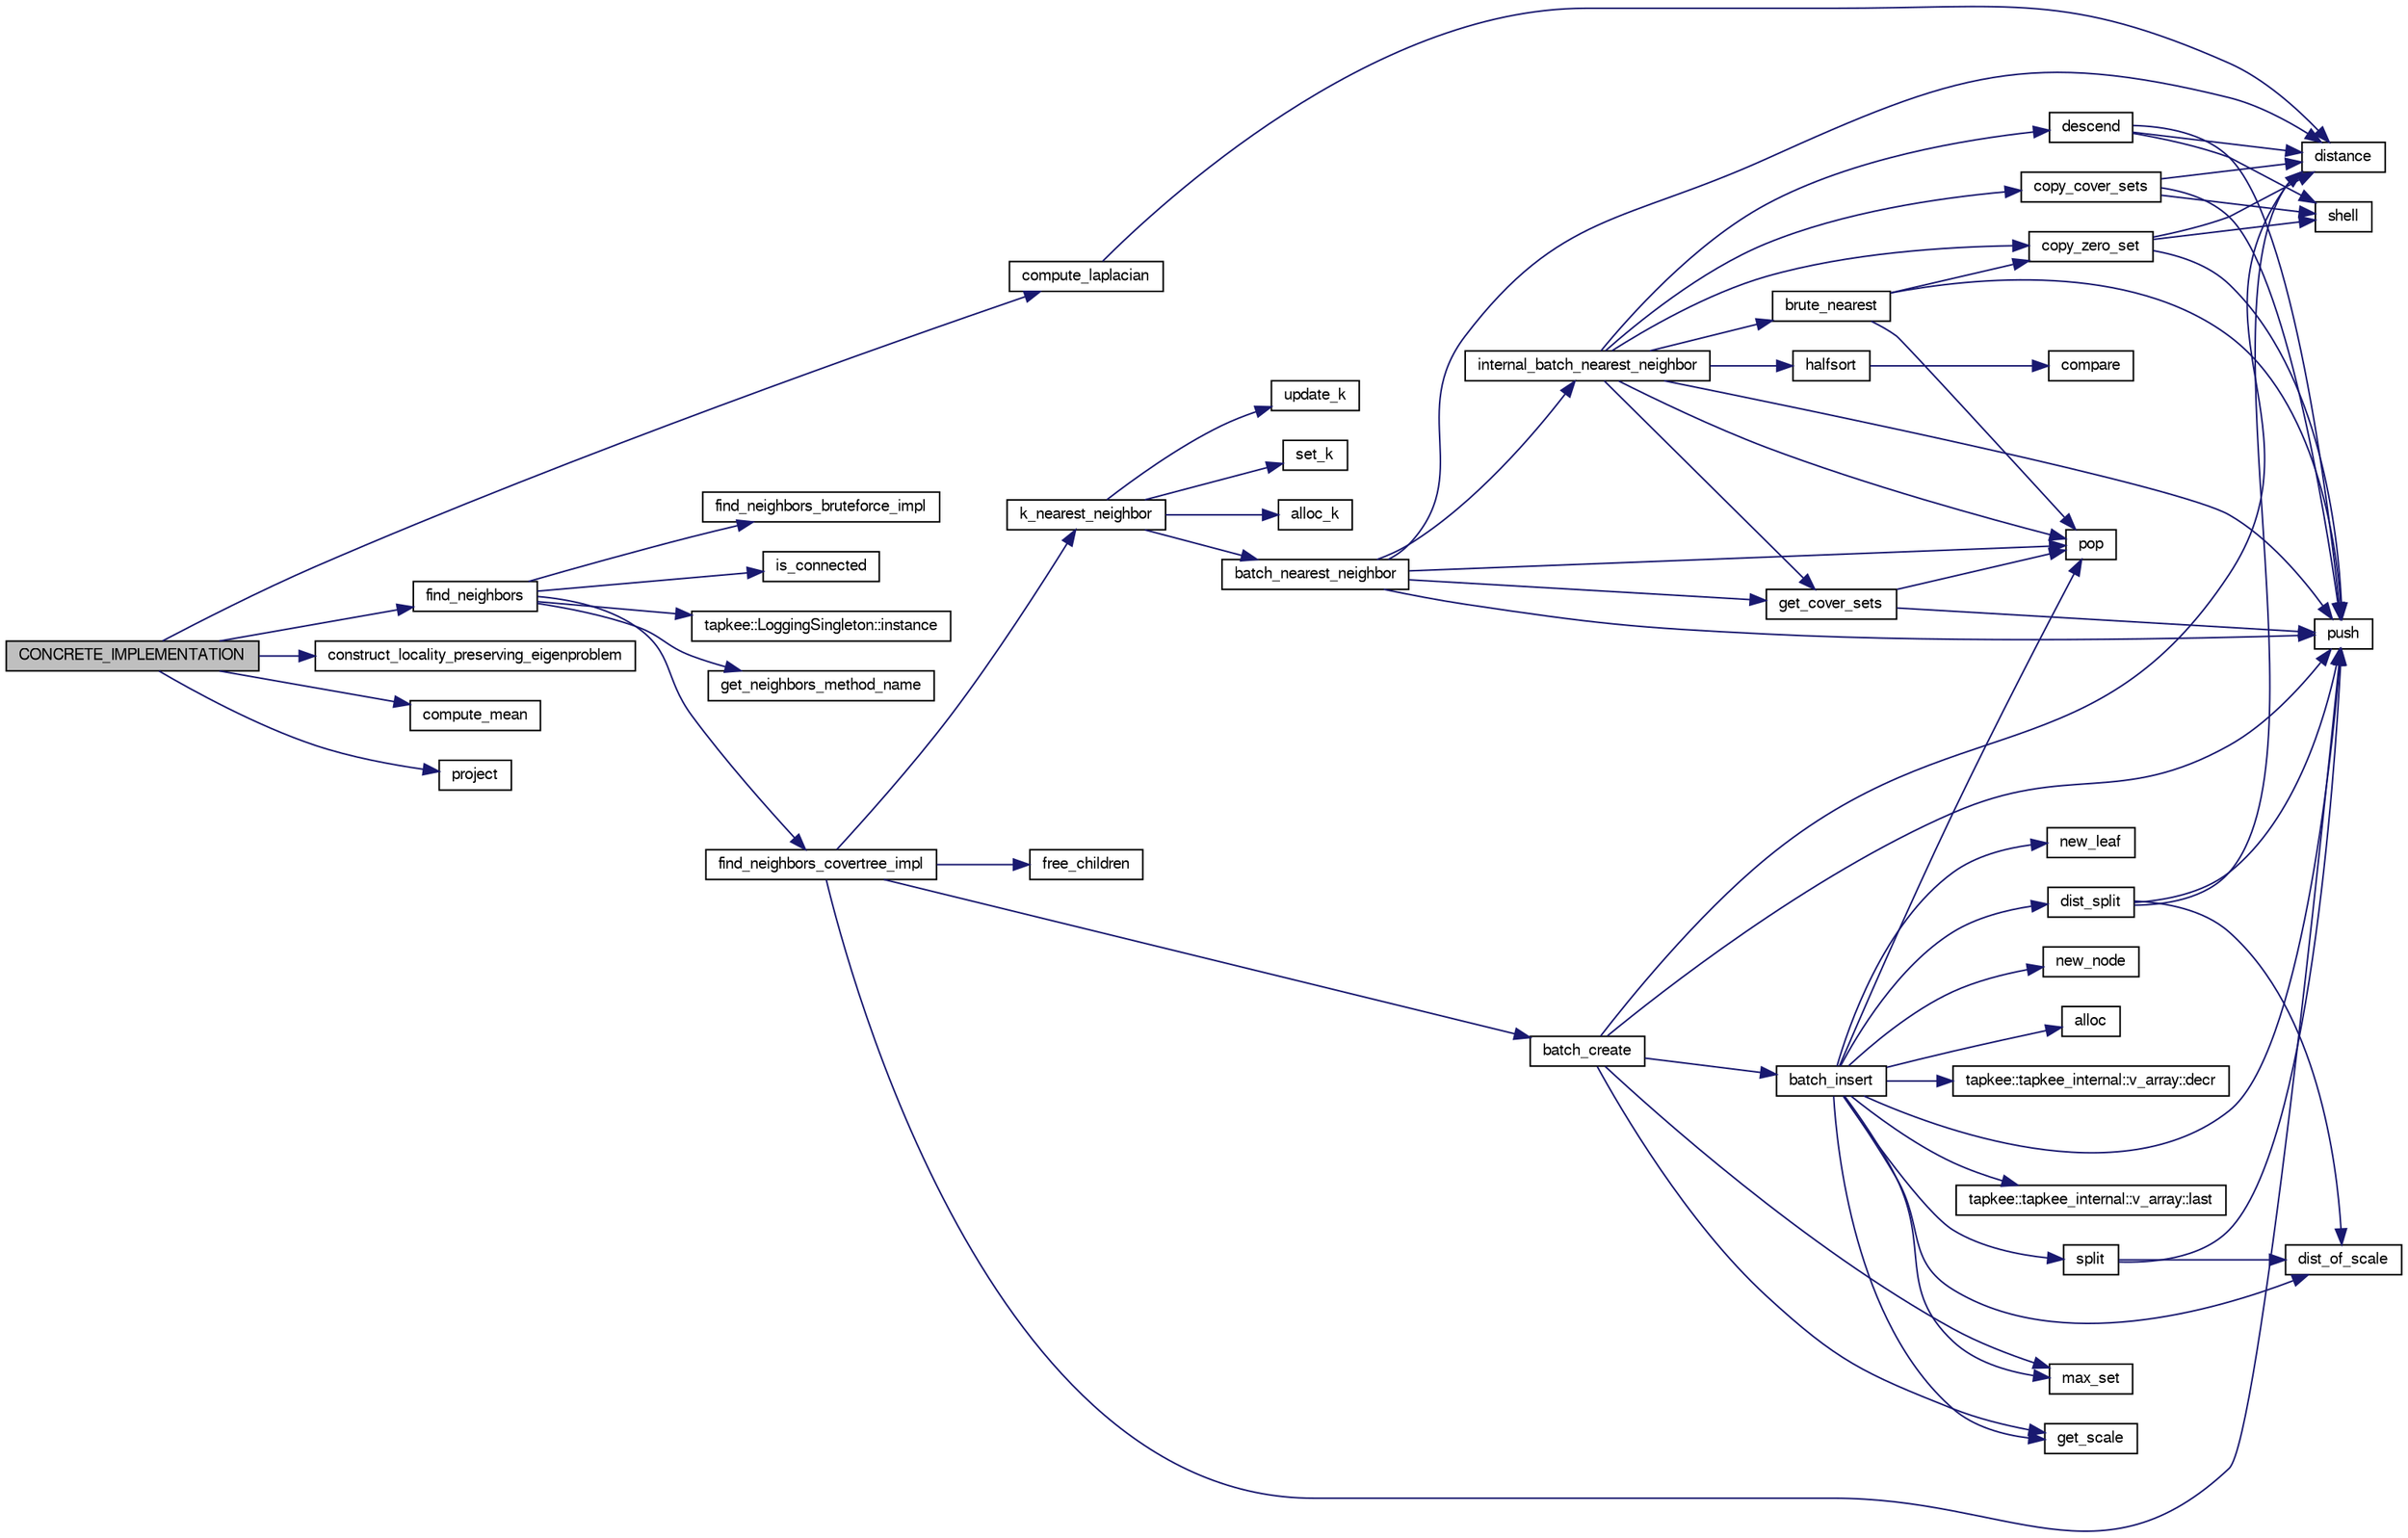 digraph G
{
  edge [fontname="FreeSans",fontsize="10",labelfontname="FreeSans",labelfontsize="10"];
  node [fontname="FreeSans",fontsize="10",shape=record];
  rankdir="LR";
  Node1 [label="CONCRETE_IMPLEMENTATION",height=0.2,width=0.4,color="black", fillcolor="grey75", style="filled" fontcolor="black"];
  Node1 -> Node2 [color="midnightblue",fontsize="10",style="solid",fontname="FreeSans"];
  Node2 [label="find_neighbors",height=0.2,width=0.4,color="black", fillcolor="white", style="filled",URL="$namespacetapkee_1_1tapkee__internal.html#af40147a3dc204c744426edc0e6c65945"];
  Node2 -> Node3 [color="midnightblue",fontsize="10",style="solid",fontname="FreeSans"];
  Node3 [label="tapkee::LoggingSingleton::instance",height=0.2,width=0.4,color="black", fillcolor="white", style="filled",URL="$classtapkee_1_1LoggingSingleton.html#aa46d03bd88344fa1ceb6bd0c5a22f3f4"];
  Node2 -> Node4 [color="midnightblue",fontsize="10",style="solid",fontname="FreeSans"];
  Node4 [label="get_neighbors_method_name",height=0.2,width=0.4,color="black", fillcolor="white", style="filled",URL="$namespacetapkee_1_1tapkee__internal.html#aa7b3a74c4190343c4010f4ff82fc5cd5"];
  Node2 -> Node5 [color="midnightblue",fontsize="10",style="solid",fontname="FreeSans"];
  Node5 [label="find_neighbors_bruteforce_impl",height=0.2,width=0.4,color="black", fillcolor="white", style="filled",URL="$namespacetapkee_1_1tapkee__internal.html#a885b1c939fa790cf0b23c65c5713f09c"];
  Node2 -> Node6 [color="midnightblue",fontsize="10",style="solid",fontname="FreeSans"];
  Node6 [label="find_neighbors_covertree_impl",height=0.2,width=0.4,color="black", fillcolor="white", style="filled",URL="$namespacetapkee_1_1tapkee__internal.html#a010ff3fa6dbfe55af010c542969e1e6f"];
  Node6 -> Node7 [color="midnightblue",fontsize="10",style="solid",fontname="FreeSans"];
  Node7 [label="push",height=0.2,width=0.4,color="black", fillcolor="white", style="filled",URL="$namespacetapkee_1_1tapkee__internal.html#a396fb5846d119aca89f5d7d91b1ce7aa"];
  Node6 -> Node8 [color="midnightblue",fontsize="10",style="solid",fontname="FreeSans"];
  Node8 [label="batch_create",height=0.2,width=0.4,color="black", fillcolor="white", style="filled",URL="$namespacetapkee_1_1tapkee__internal.html#ae6ef2d26baf403980c4e8a190f5ad4d3"];
  Node8 -> Node7 [color="midnightblue",fontsize="10",style="solid",fontname="FreeSans"];
  Node8 -> Node9 [color="midnightblue",fontsize="10",style="solid",fontname="FreeSans"];
  Node9 [label="distance",height=0.2,width=0.4,color="black", fillcolor="white", style="filled",URL="$namespacetapkee_1_1tapkee__internal.html#a9f328b6a539a03251cb7d76cd8378e6d"];
  Node8 -> Node10 [color="midnightblue",fontsize="10",style="solid",fontname="FreeSans"];
  Node10 [label="max_set",height=0.2,width=0.4,color="black", fillcolor="white", style="filled",URL="$namespacetapkee_1_1tapkee__internal.html#abe8fe5cb70b2b1fdb1cea84d3c6320ee"];
  Node8 -> Node11 [color="midnightblue",fontsize="10",style="solid",fontname="FreeSans"];
  Node11 [label="batch_insert",height=0.2,width=0.4,color="black", fillcolor="white", style="filled",URL="$namespacetapkee_1_1tapkee__internal.html#a17514c0a15907aede39aa745ce4e04cc"];
  Node11 -> Node12 [color="midnightblue",fontsize="10",style="solid",fontname="FreeSans"];
  Node12 [label="new_leaf",height=0.2,width=0.4,color="black", fillcolor="white", style="filled",URL="$namespacetapkee_1_1tapkee__internal.html#a1c10c90051f832a2a88b356ff8ac68e2"];
  Node11 -> Node10 [color="midnightblue",fontsize="10",style="solid",fontname="FreeSans"];
  Node11 -> Node13 [color="midnightblue",fontsize="10",style="solid",fontname="FreeSans"];
  Node13 [label="get_scale",height=0.2,width=0.4,color="black", fillcolor="white", style="filled",URL="$namespacetapkee_1_1tapkee__internal.html#aee718b722c4380a0f59e87ebfe6b16c6"];
  Node11 -> Node7 [color="midnightblue",fontsize="10",style="solid",fontname="FreeSans"];
  Node11 -> Node14 [color="midnightblue",fontsize="10",style="solid",fontname="FreeSans"];
  Node14 [label="new_node",height=0.2,width=0.4,color="black", fillcolor="white", style="filled",URL="$namespacetapkee_1_1tapkee__internal.html#a9c517d27392a3df71e6ae38724a57b6e"];
  Node11 -> Node15 [color="midnightblue",fontsize="10",style="solid",fontname="FreeSans"];
  Node15 [label="alloc",height=0.2,width=0.4,color="black", fillcolor="white", style="filled",URL="$namespacetapkee_1_1tapkee__internal.html#a32ad2673f3ba134d14104a40aee81504"];
  Node11 -> Node16 [color="midnightblue",fontsize="10",style="solid",fontname="FreeSans"];
  Node16 [label="pop",height=0.2,width=0.4,color="black", fillcolor="white", style="filled",URL="$namespacetapkee_1_1tapkee__internal.html#aa8d760aab5867f4dd78720e54669d62f"];
  Node11 -> Node17 [color="midnightblue",fontsize="10",style="solid",fontname="FreeSans"];
  Node17 [label="split",height=0.2,width=0.4,color="black", fillcolor="white", style="filled",URL="$namespacetapkee_1_1tapkee__internal.html#ada48e1c28a6f1a4ade60a45d65ac0c7f"];
  Node17 -> Node18 [color="midnightblue",fontsize="10",style="solid",fontname="FreeSans"];
  Node18 [label="dist_of_scale",height=0.2,width=0.4,color="black", fillcolor="white", style="filled",URL="$namespacetapkee_1_1tapkee__internal.html#aee6060e3340deea319bc8c3c30486892"];
  Node17 -> Node7 [color="midnightblue",fontsize="10",style="solid",fontname="FreeSans"];
  Node11 -> Node19 [color="midnightblue",fontsize="10",style="solid",fontname="FreeSans"];
  Node19 [label="dist_split",height=0.2,width=0.4,color="black", fillcolor="white", style="filled",URL="$namespacetapkee_1_1tapkee__internal.html#a9d3883f5694a2ff8456470767a537ddc"];
  Node19 -> Node18 [color="midnightblue",fontsize="10",style="solid",fontname="FreeSans"];
  Node19 -> Node9 [color="midnightblue",fontsize="10",style="solid",fontname="FreeSans"];
  Node19 -> Node7 [color="midnightblue",fontsize="10",style="solid",fontname="FreeSans"];
  Node11 -> Node18 [color="midnightblue",fontsize="10",style="solid",fontname="FreeSans"];
  Node11 -> Node20 [color="midnightblue",fontsize="10",style="solid",fontname="FreeSans"];
  Node20 [label="tapkee::tapkee_internal::v_array::decr",height=0.2,width=0.4,color="black", fillcolor="white", style="filled",URL="$classtapkee_1_1tapkee__internal_1_1v__array.html#a431939dbd3f0ff43a3aef0c4731459e4"];
  Node11 -> Node21 [color="midnightblue",fontsize="10",style="solid",fontname="FreeSans"];
  Node21 [label="tapkee::tapkee_internal::v_array::last",height=0.2,width=0.4,color="black", fillcolor="white", style="filled",URL="$classtapkee_1_1tapkee__internal_1_1v__array.html#a4fe9d3fee79bdf854302cfbf6707c729"];
  Node8 -> Node13 [color="midnightblue",fontsize="10",style="solid",fontname="FreeSans"];
  Node6 -> Node22 [color="midnightblue",fontsize="10",style="solid",fontname="FreeSans"];
  Node22 [label="k_nearest_neighbor",height=0.2,width=0.4,color="black", fillcolor="white", style="filled",URL="$namespacetapkee_1_1tapkee__internal.html#ad459ef5b995663cab5c64f5fac238b39"];
  Node22 -> Node23 [color="midnightblue",fontsize="10",style="solid",fontname="FreeSans"];
  Node23 [label="update_k",height=0.2,width=0.4,color="black", fillcolor="white", style="filled",URL="$namespacetapkee_1_1tapkee__internal.html#a4d481f564de1c59e79df1d149fa80069"];
  Node22 -> Node24 [color="midnightblue",fontsize="10",style="solid",fontname="FreeSans"];
  Node24 [label="set_k",height=0.2,width=0.4,color="black", fillcolor="white", style="filled",URL="$namespacetapkee_1_1tapkee__internal.html#a64bcde82bf6c18c8693e63378b0d1978"];
  Node22 -> Node25 [color="midnightblue",fontsize="10",style="solid",fontname="FreeSans"];
  Node25 [label="alloc_k",height=0.2,width=0.4,color="black", fillcolor="white", style="filled",URL="$namespacetapkee_1_1tapkee__internal.html#afbe22ffa9549d2d9716a968377496423"];
  Node22 -> Node26 [color="midnightblue",fontsize="10",style="solid",fontname="FreeSans"];
  Node26 [label="batch_nearest_neighbor",height=0.2,width=0.4,color="black", fillcolor="white", style="filled",URL="$namespacetapkee_1_1tapkee__internal.html#a73b9071b3a48bb6a382f726949b33c8c"];
  Node26 -> Node27 [color="midnightblue",fontsize="10",style="solid",fontname="FreeSans"];
  Node27 [label="get_cover_sets",height=0.2,width=0.4,color="black", fillcolor="white", style="filled",URL="$namespacetapkee_1_1tapkee__internal.html#aae990da4994c1b3b231fc2994be52eb1"];
  Node27 -> Node16 [color="midnightblue",fontsize="10",style="solid",fontname="FreeSans"];
  Node27 -> Node7 [color="midnightblue",fontsize="10",style="solid",fontname="FreeSans"];
  Node26 -> Node16 [color="midnightblue",fontsize="10",style="solid",fontname="FreeSans"];
  Node26 -> Node9 [color="midnightblue",fontsize="10",style="solid",fontname="FreeSans"];
  Node26 -> Node7 [color="midnightblue",fontsize="10",style="solid",fontname="FreeSans"];
  Node26 -> Node28 [color="midnightblue",fontsize="10",style="solid",fontname="FreeSans"];
  Node28 [label="internal_batch_nearest_neighbor",height=0.2,width=0.4,color="black", fillcolor="white", style="filled",URL="$namespacetapkee_1_1tapkee__internal.html#ae150ad65b49a64d6adbabdfa60af474c"];
  Node28 -> Node29 [color="midnightblue",fontsize="10",style="solid",fontname="FreeSans"];
  Node29 [label="brute_nearest",height=0.2,width=0.4,color="black", fillcolor="white", style="filled",URL="$namespacetapkee_1_1tapkee__internal.html#a9142099b0b74cdfc16507267b08cad17"];
  Node29 -> Node16 [color="midnightblue",fontsize="10",style="solid",fontname="FreeSans"];
  Node29 -> Node30 [color="midnightblue",fontsize="10",style="solid",fontname="FreeSans"];
  Node30 [label="copy_zero_set",height=0.2,width=0.4,color="black", fillcolor="white", style="filled",URL="$namespacetapkee_1_1tapkee__internal.html#aab8922f97deb9fc30d645346993cf8f8"];
  Node30 -> Node31 [color="midnightblue",fontsize="10",style="solid",fontname="FreeSans"];
  Node31 [label="shell",height=0.2,width=0.4,color="black", fillcolor="white", style="filled",URL="$namespacetapkee_1_1tapkee__internal.html#aae27cb0975f6d14eb72f3ee49c63939a"];
  Node30 -> Node9 [color="midnightblue",fontsize="10",style="solid",fontname="FreeSans"];
  Node30 -> Node7 [color="midnightblue",fontsize="10",style="solid",fontname="FreeSans"];
  Node29 -> Node7 [color="midnightblue",fontsize="10",style="solid",fontname="FreeSans"];
  Node28 -> Node16 [color="midnightblue",fontsize="10",style="solid",fontname="FreeSans"];
  Node28 -> Node27 [color="midnightblue",fontsize="10",style="solid",fontname="FreeSans"];
  Node28 -> Node30 [color="midnightblue",fontsize="10",style="solid",fontname="FreeSans"];
  Node28 -> Node32 [color="midnightblue",fontsize="10",style="solid",fontname="FreeSans"];
  Node32 [label="copy_cover_sets",height=0.2,width=0.4,color="black", fillcolor="white", style="filled",URL="$namespacetapkee_1_1tapkee__internal.html#a438943f3b0492bef88edf8e35e99a7d4"];
  Node32 -> Node31 [color="midnightblue",fontsize="10",style="solid",fontname="FreeSans"];
  Node32 -> Node9 [color="midnightblue",fontsize="10",style="solid",fontname="FreeSans"];
  Node32 -> Node7 [color="midnightblue",fontsize="10",style="solid",fontname="FreeSans"];
  Node28 -> Node7 [color="midnightblue",fontsize="10",style="solid",fontname="FreeSans"];
  Node28 -> Node33 [color="midnightblue",fontsize="10",style="solid",fontname="FreeSans"];
  Node33 [label="halfsort",height=0.2,width=0.4,color="black", fillcolor="white", style="filled",URL="$namespacetapkee_1_1tapkee__internal.html#afa7eb5c4a082cd6fe070cacb7cf9705b"];
  Node33 -> Node34 [color="midnightblue",fontsize="10",style="solid",fontname="FreeSans"];
  Node34 [label="compare",height=0.2,width=0.4,color="black", fillcolor="white", style="filled",URL="$namespacetapkee_1_1tapkee__internal.html#aa7ed28c7d3cc8cc74f9a4035e33172bc"];
  Node28 -> Node35 [color="midnightblue",fontsize="10",style="solid",fontname="FreeSans"];
  Node35 [label="descend",height=0.2,width=0.4,color="black", fillcolor="white", style="filled",URL="$namespacetapkee_1_1tapkee__internal.html#ab1af46f863dc36fa7244e7ebf868d7a2"];
  Node35 -> Node7 [color="midnightblue",fontsize="10",style="solid",fontname="FreeSans"];
  Node35 -> Node31 [color="midnightblue",fontsize="10",style="solid",fontname="FreeSans"];
  Node35 -> Node9 [color="midnightblue",fontsize="10",style="solid",fontname="FreeSans"];
  Node6 -> Node36 [color="midnightblue",fontsize="10",style="solid",fontname="FreeSans"];
  Node36 [label="free_children",height=0.2,width=0.4,color="black", fillcolor="white", style="filled",URL="$namespacetapkee_1_1tapkee__internal.html#afd060c2753ab465331e98777a56178f1"];
  Node2 -> Node37 [color="midnightblue",fontsize="10",style="solid",fontname="FreeSans"];
  Node37 [label="is_connected",height=0.2,width=0.4,color="black", fillcolor="white", style="filled",URL="$namespacetapkee_1_1tapkee__internal.html#a3e9a3155aaddbc871f7d3b79e32f08d7"];
  Node1 -> Node38 [color="midnightblue",fontsize="10",style="solid",fontname="FreeSans"];
  Node38 [label="compute_laplacian",height=0.2,width=0.4,color="black", fillcolor="white", style="filled",URL="$namespacetapkee_1_1tapkee__internal.html#a4a462bcc3497eaa1832d9b48b57764d2",tooltip="Computes laplacian of neighborhood graph."];
  Node38 -> Node9 [color="midnightblue",fontsize="10",style="solid",fontname="FreeSans"];
  Node1 -> Node39 [color="midnightblue",fontsize="10",style="solid",fontname="FreeSans"];
  Node39 [label="construct_locality_preserving_eigenproblem",height=0.2,width=0.4,color="black", fillcolor="white", style="filled",URL="$namespacetapkee_1_1tapkee__internal.html#a94182ec264e0f00927857079e78e2626"];
  Node1 -> Node40 [color="midnightblue",fontsize="10",style="solid",fontname="FreeSans"];
  Node40 [label="compute_mean",height=0.2,width=0.4,color="black", fillcolor="white", style="filled",URL="$namespacetapkee_1_1tapkee__internal.html#a6292f847230181ae854b81552b1c8295"];
  Node1 -> Node41 [color="midnightblue",fontsize="10",style="solid",fontname="FreeSans"];
  Node41 [label="project",height=0.2,width=0.4,color="black", fillcolor="white", style="filled",URL="$namespacetapkee_1_1tapkee__internal.html#a2e93009cb610607e2c60936d0f576809"];
}
